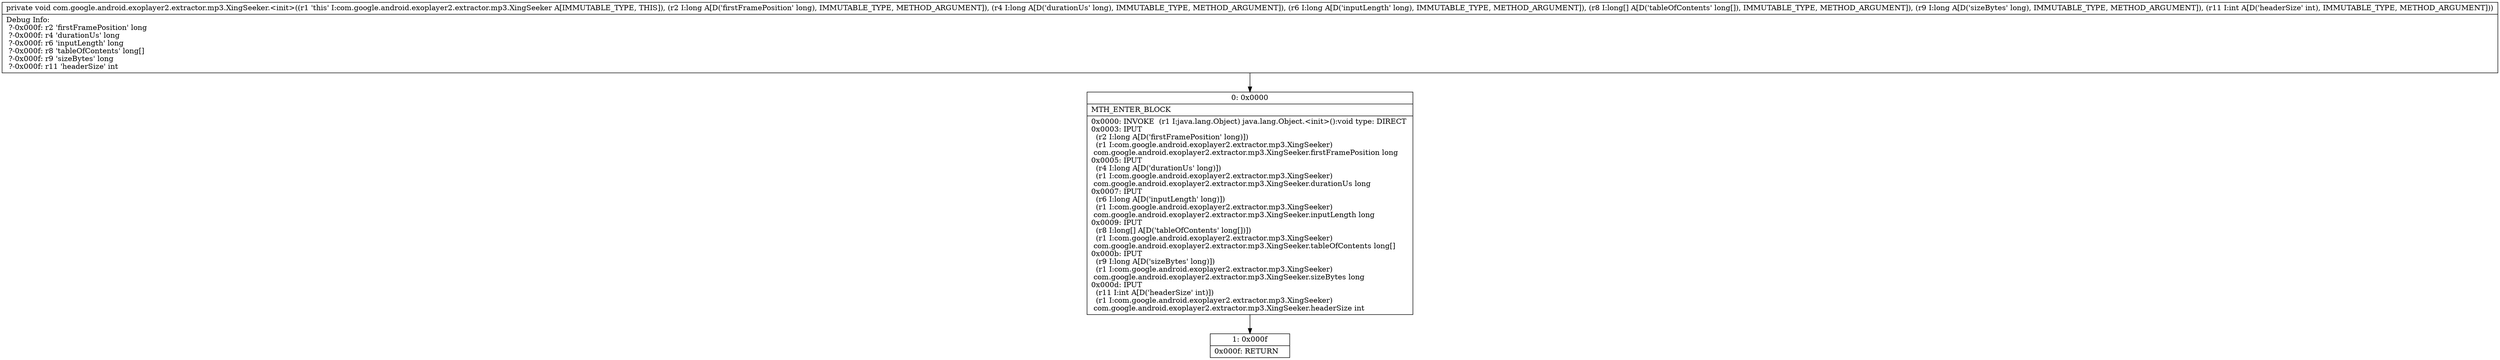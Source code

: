 digraph "CFG forcom.google.android.exoplayer2.extractor.mp3.XingSeeker.\<init\>(JJJ[JJI)V" {
Node_0 [shape=record,label="{0\:\ 0x0000|MTH_ENTER_BLOCK\l|0x0000: INVOKE  (r1 I:java.lang.Object) java.lang.Object.\<init\>():void type: DIRECT \l0x0003: IPUT  \l  (r2 I:long A[D('firstFramePosition' long)])\l  (r1 I:com.google.android.exoplayer2.extractor.mp3.XingSeeker)\l com.google.android.exoplayer2.extractor.mp3.XingSeeker.firstFramePosition long \l0x0005: IPUT  \l  (r4 I:long A[D('durationUs' long)])\l  (r1 I:com.google.android.exoplayer2.extractor.mp3.XingSeeker)\l com.google.android.exoplayer2.extractor.mp3.XingSeeker.durationUs long \l0x0007: IPUT  \l  (r6 I:long A[D('inputLength' long)])\l  (r1 I:com.google.android.exoplayer2.extractor.mp3.XingSeeker)\l com.google.android.exoplayer2.extractor.mp3.XingSeeker.inputLength long \l0x0009: IPUT  \l  (r8 I:long[] A[D('tableOfContents' long[])])\l  (r1 I:com.google.android.exoplayer2.extractor.mp3.XingSeeker)\l com.google.android.exoplayer2.extractor.mp3.XingSeeker.tableOfContents long[] \l0x000b: IPUT  \l  (r9 I:long A[D('sizeBytes' long)])\l  (r1 I:com.google.android.exoplayer2.extractor.mp3.XingSeeker)\l com.google.android.exoplayer2.extractor.mp3.XingSeeker.sizeBytes long \l0x000d: IPUT  \l  (r11 I:int A[D('headerSize' int)])\l  (r1 I:com.google.android.exoplayer2.extractor.mp3.XingSeeker)\l com.google.android.exoplayer2.extractor.mp3.XingSeeker.headerSize int \l}"];
Node_1 [shape=record,label="{1\:\ 0x000f|0x000f: RETURN   \l}"];
MethodNode[shape=record,label="{private void com.google.android.exoplayer2.extractor.mp3.XingSeeker.\<init\>((r1 'this' I:com.google.android.exoplayer2.extractor.mp3.XingSeeker A[IMMUTABLE_TYPE, THIS]), (r2 I:long A[D('firstFramePosition' long), IMMUTABLE_TYPE, METHOD_ARGUMENT]), (r4 I:long A[D('durationUs' long), IMMUTABLE_TYPE, METHOD_ARGUMENT]), (r6 I:long A[D('inputLength' long), IMMUTABLE_TYPE, METHOD_ARGUMENT]), (r8 I:long[] A[D('tableOfContents' long[]), IMMUTABLE_TYPE, METHOD_ARGUMENT]), (r9 I:long A[D('sizeBytes' long), IMMUTABLE_TYPE, METHOD_ARGUMENT]), (r11 I:int A[D('headerSize' int), IMMUTABLE_TYPE, METHOD_ARGUMENT]))  | Debug Info:\l  ?\-0x000f: r2 'firstFramePosition' long\l  ?\-0x000f: r4 'durationUs' long\l  ?\-0x000f: r6 'inputLength' long\l  ?\-0x000f: r8 'tableOfContents' long[]\l  ?\-0x000f: r9 'sizeBytes' long\l  ?\-0x000f: r11 'headerSize' int\l}"];
MethodNode -> Node_0;
Node_0 -> Node_1;
}

